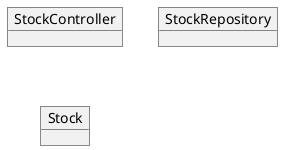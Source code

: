 @startuml
'https://plantuml.com/object-diagram

object StockController
object StockRepository
object Stock
@enduml
